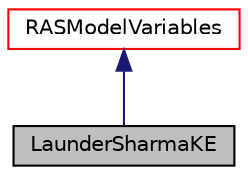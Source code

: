 digraph "LaunderSharmaKE"
{
  bgcolor="transparent";
  edge [fontname="Helvetica",fontsize="10",labelfontname="Helvetica",labelfontsize="10"];
  node [fontname="Helvetica",fontsize="10",shape=record];
  Node1 [label="LaunderSharmaKE",height=0.2,width=0.4,color="black", fillcolor="grey75", style="filled" fontcolor="black"];
  Node2 -> Node1 [dir="back",color="midnightblue",fontsize="10",style="solid",fontname="Helvetica"];
  Node2 [label="RASModelVariables",height=0.2,width=0.4,color="red",URL="$classFoam_1_1incompressible_1_1RASModelVariables.html",tooltip="Abstract base class for objective functions. No point in making this runTime selectable since its chi..."];
}
